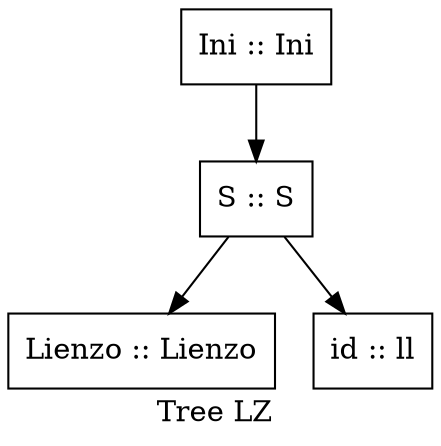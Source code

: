 digraph G { 
 label= "Tree LZ "node [shape=record]; 
 subgraph g {nodo1[label= "Ini
 :: Ini"]; 
nodo1->nodo2;
nodo2[label= "S
 :: S"]; 
nodo2->nodo3;
nodo2->nodo4;
nodo3[label= "Lienzo
 :: Lienzo"]; 
nodo4[label= "id
 :: ll"]; 
}
 }